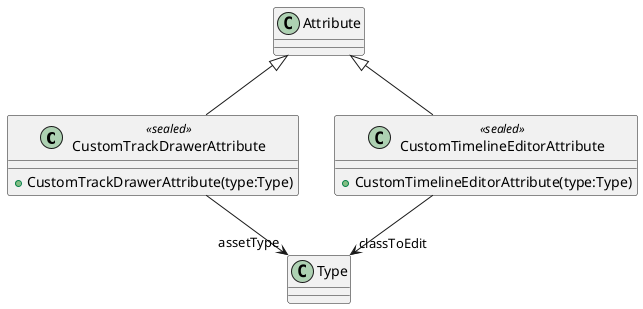 @startuml
class CustomTrackDrawerAttribute <<sealed>> {
    + CustomTrackDrawerAttribute(type:Type)
}
class CustomTimelineEditorAttribute <<sealed>> {
    + CustomTimelineEditorAttribute(type:Type)
}
Attribute <|-- CustomTrackDrawerAttribute
CustomTrackDrawerAttribute --> "assetType" Type
Attribute <|-- CustomTimelineEditorAttribute
CustomTimelineEditorAttribute --> "classToEdit" Type
@enduml

